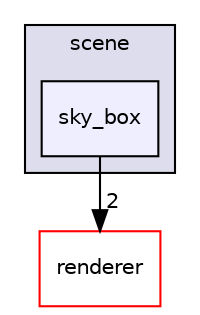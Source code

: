 digraph "C:/Users/jonas_l6e3q/Desktop/GraphicEngine/Src/scene/sky_box" {
  bgcolor=transparent;
  compound=true
  node [ fontsize="10", fontname="Helvetica"];
  edge [ labelfontsize="10", labelfontname="Helvetica"];
  subgraph clusterdir_bd4132eaf25bc91ffa6e489ae31851f6 {
    graph [ bgcolor="#ddddee", pencolor="black", label="scene" fontname="Helvetica", fontsize="10", URL="dir_bd4132eaf25bc91ffa6e489ae31851f6.html"]
  dir_67183895b053b26910cf45db16edd228 [shape=box, label="sky_box", style="filled", fillcolor="#eeeeff", pencolor="black", URL="dir_67183895b053b26910cf45db16edd228.html"];
  }
  dir_110bf15beb781d7cd423359a55b6cfac [shape=box label="renderer" color="red" URL="dir_110bf15beb781d7cd423359a55b6cfac.html"];
  dir_67183895b053b26910cf45db16edd228->dir_110bf15beb781d7cd423359a55b6cfac [headlabel="2", labeldistance=1.5 headhref="dir_000016_000006.html"];
}
